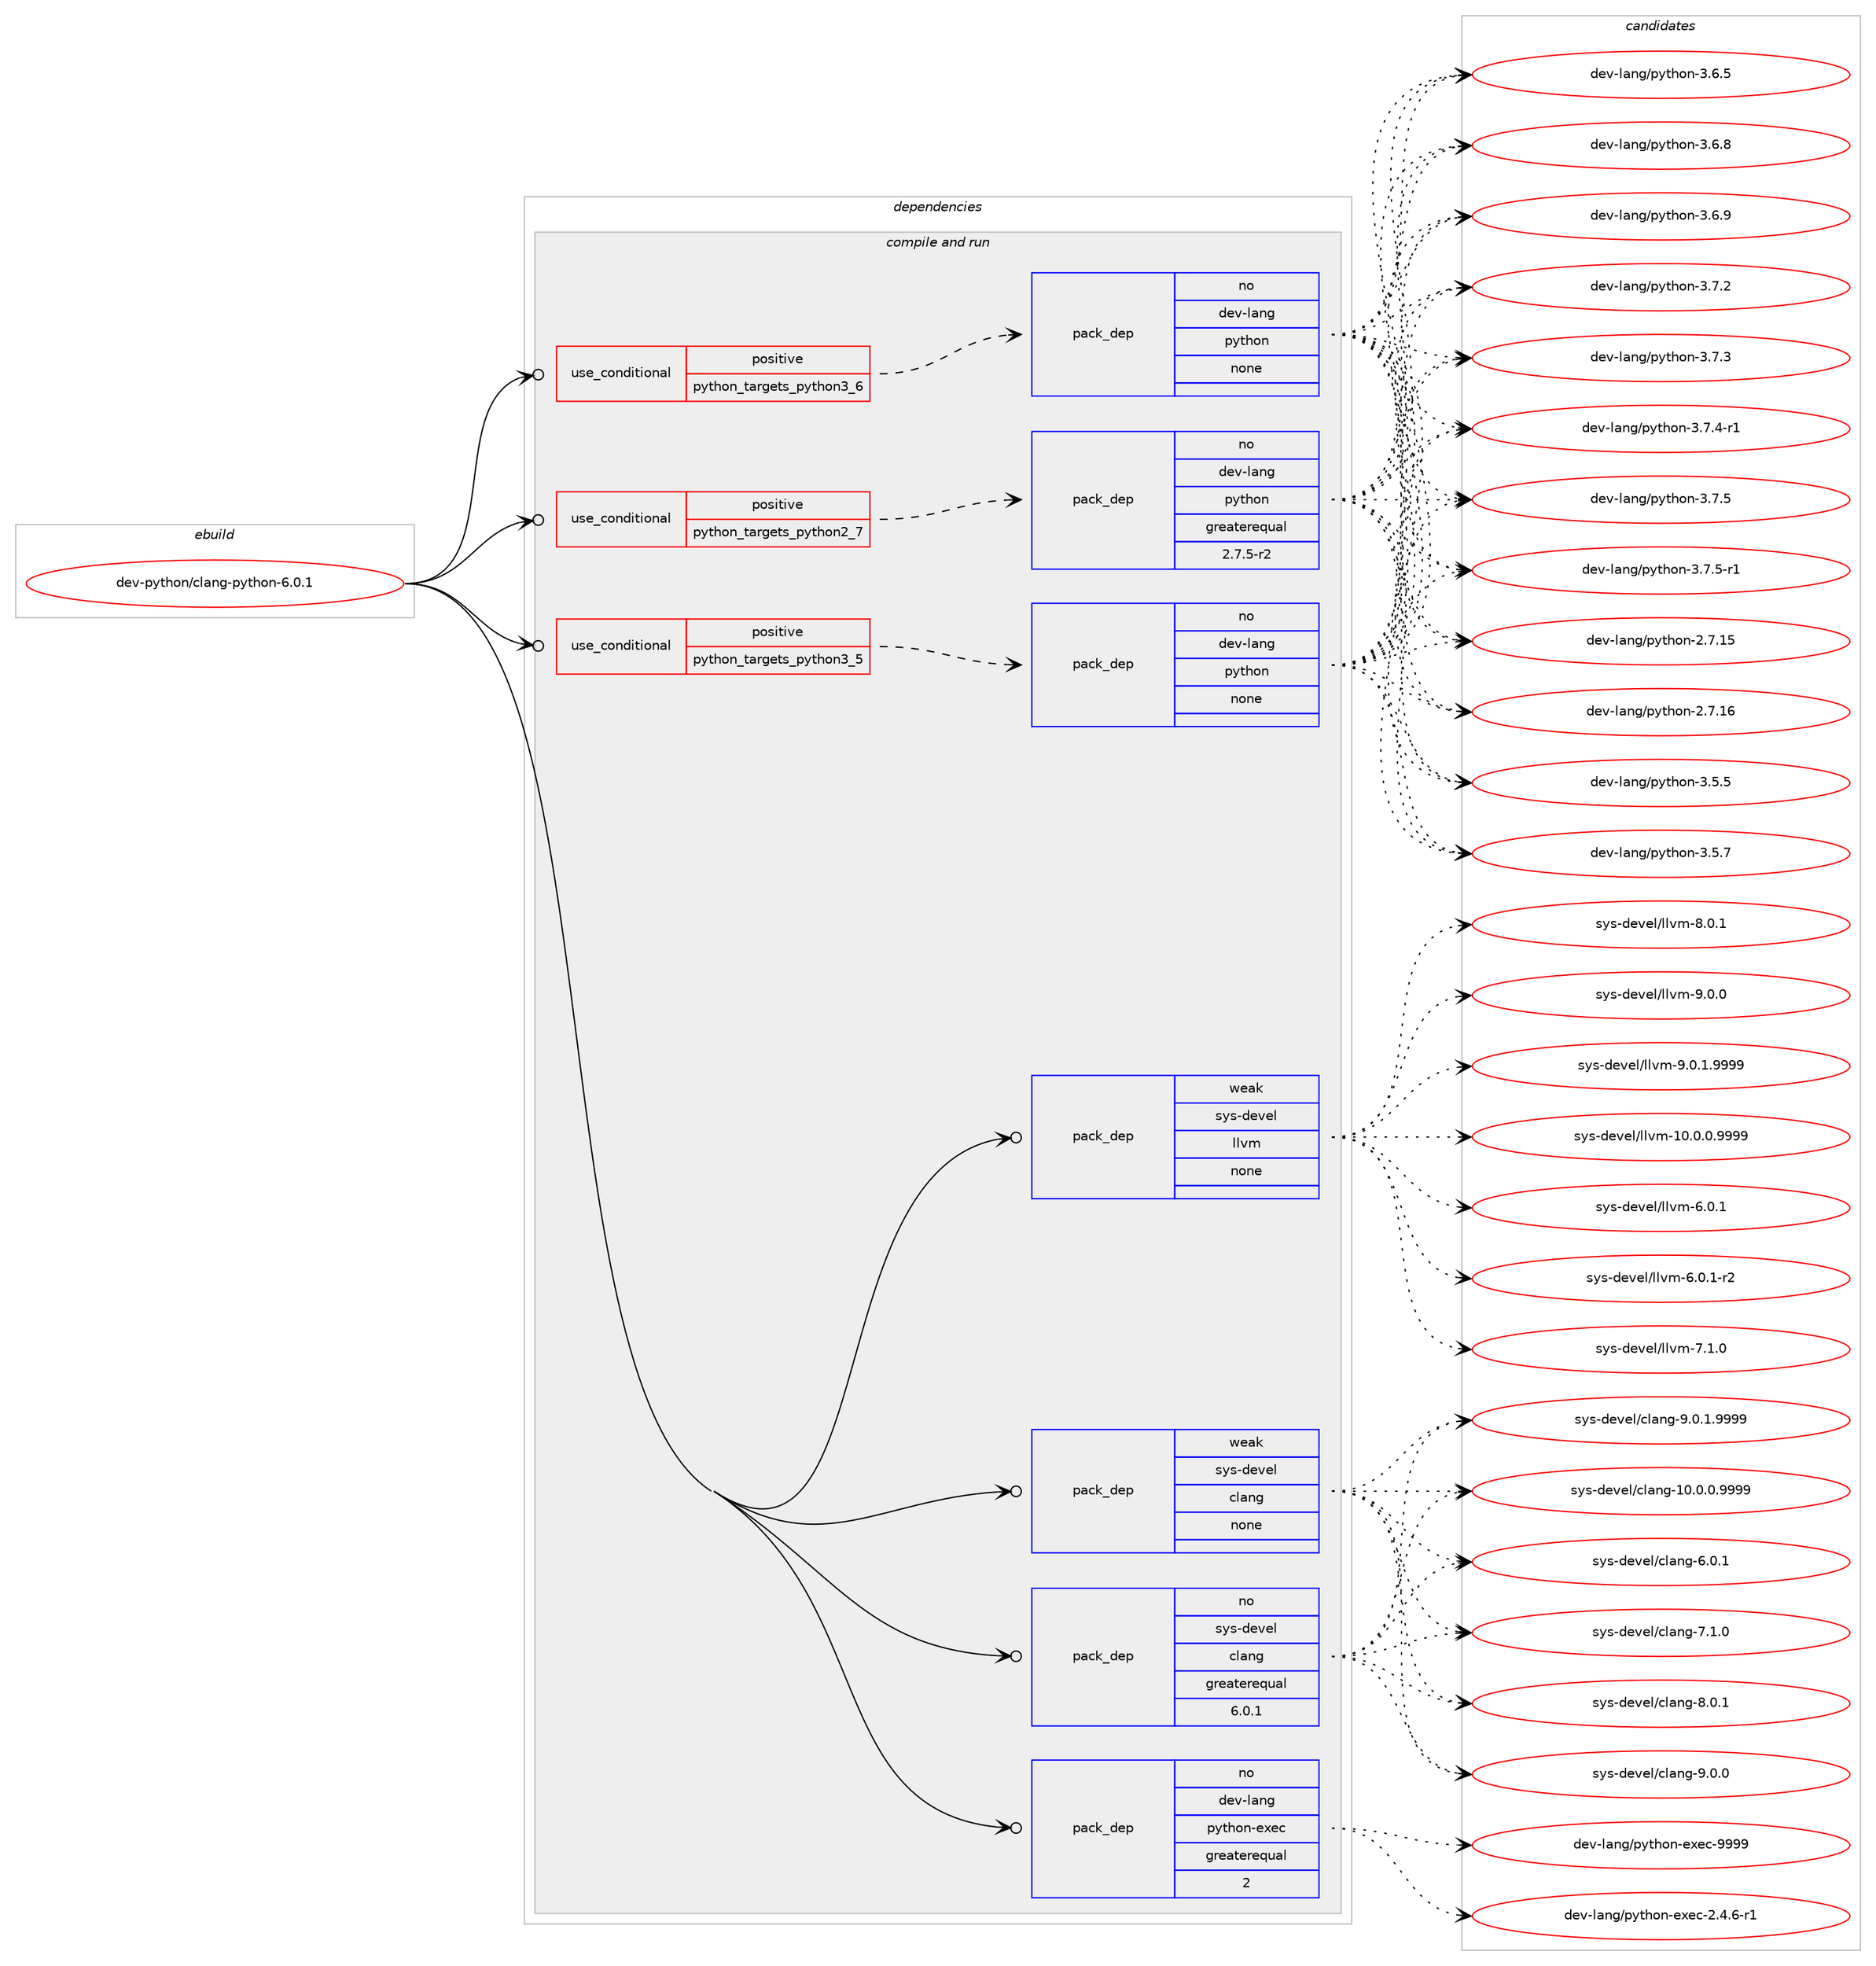 digraph prolog {

# *************
# Graph options
# *************

newrank=true;
concentrate=true;
compound=true;
graph [rankdir=LR,fontname=Helvetica,fontsize=10,ranksep=1.5];#, ranksep=2.5, nodesep=0.2];
edge  [arrowhead=vee];
node  [fontname=Helvetica,fontsize=10];

# **********
# The ebuild
# **********

subgraph cluster_leftcol {
color=gray;
rank=same;
label=<<i>ebuild</i>>;
id [label="dev-python/clang-python-6.0.1", color=red, width=4, href="../dev-python/clang-python-6.0.1.svg"];
}

# ****************
# The dependencies
# ****************

subgraph cluster_midcol {
color=gray;
label=<<i>dependencies</i>>;
subgraph cluster_compile {
fillcolor="#eeeeee";
style=filled;
label=<<i>compile</i>>;
}
subgraph cluster_compileandrun {
fillcolor="#eeeeee";
style=filled;
label=<<i>compile and run</i>>;
subgraph cond137515 {
dependency598880 [label=<<TABLE BORDER="0" CELLBORDER="1" CELLSPACING="0" CELLPADDING="4"><TR><TD ROWSPAN="3" CELLPADDING="10">use_conditional</TD></TR><TR><TD>positive</TD></TR><TR><TD>python_targets_python2_7</TD></TR></TABLE>>, shape=none, color=red];
subgraph pack449586 {
dependency598881 [label=<<TABLE BORDER="0" CELLBORDER="1" CELLSPACING="0" CELLPADDING="4" WIDTH="220"><TR><TD ROWSPAN="6" CELLPADDING="30">pack_dep</TD></TR><TR><TD WIDTH="110">no</TD></TR><TR><TD>dev-lang</TD></TR><TR><TD>python</TD></TR><TR><TD>greaterequal</TD></TR><TR><TD>2.7.5-r2</TD></TR></TABLE>>, shape=none, color=blue];
}
dependency598880:e -> dependency598881:w [weight=20,style="dashed",arrowhead="vee"];
}
id:e -> dependency598880:w [weight=20,style="solid",arrowhead="odotvee"];
subgraph cond137516 {
dependency598882 [label=<<TABLE BORDER="0" CELLBORDER="1" CELLSPACING="0" CELLPADDING="4"><TR><TD ROWSPAN="3" CELLPADDING="10">use_conditional</TD></TR><TR><TD>positive</TD></TR><TR><TD>python_targets_python3_5</TD></TR></TABLE>>, shape=none, color=red];
subgraph pack449587 {
dependency598883 [label=<<TABLE BORDER="0" CELLBORDER="1" CELLSPACING="0" CELLPADDING="4" WIDTH="220"><TR><TD ROWSPAN="6" CELLPADDING="30">pack_dep</TD></TR><TR><TD WIDTH="110">no</TD></TR><TR><TD>dev-lang</TD></TR><TR><TD>python</TD></TR><TR><TD>none</TD></TR><TR><TD></TD></TR></TABLE>>, shape=none, color=blue];
}
dependency598882:e -> dependency598883:w [weight=20,style="dashed",arrowhead="vee"];
}
id:e -> dependency598882:w [weight=20,style="solid",arrowhead="odotvee"];
subgraph cond137517 {
dependency598884 [label=<<TABLE BORDER="0" CELLBORDER="1" CELLSPACING="0" CELLPADDING="4"><TR><TD ROWSPAN="3" CELLPADDING="10">use_conditional</TD></TR><TR><TD>positive</TD></TR><TR><TD>python_targets_python3_6</TD></TR></TABLE>>, shape=none, color=red];
subgraph pack449588 {
dependency598885 [label=<<TABLE BORDER="0" CELLBORDER="1" CELLSPACING="0" CELLPADDING="4" WIDTH="220"><TR><TD ROWSPAN="6" CELLPADDING="30">pack_dep</TD></TR><TR><TD WIDTH="110">no</TD></TR><TR><TD>dev-lang</TD></TR><TR><TD>python</TD></TR><TR><TD>none</TD></TR><TR><TD></TD></TR></TABLE>>, shape=none, color=blue];
}
dependency598884:e -> dependency598885:w [weight=20,style="dashed",arrowhead="vee"];
}
id:e -> dependency598884:w [weight=20,style="solid",arrowhead="odotvee"];
subgraph pack449589 {
dependency598886 [label=<<TABLE BORDER="0" CELLBORDER="1" CELLSPACING="0" CELLPADDING="4" WIDTH="220"><TR><TD ROWSPAN="6" CELLPADDING="30">pack_dep</TD></TR><TR><TD WIDTH="110">no</TD></TR><TR><TD>dev-lang</TD></TR><TR><TD>python-exec</TD></TR><TR><TD>greaterequal</TD></TR><TR><TD>2</TD></TR></TABLE>>, shape=none, color=blue];
}
id:e -> dependency598886:w [weight=20,style="solid",arrowhead="odotvee"];
subgraph pack449590 {
dependency598887 [label=<<TABLE BORDER="0" CELLBORDER="1" CELLSPACING="0" CELLPADDING="4" WIDTH="220"><TR><TD ROWSPAN="6" CELLPADDING="30">pack_dep</TD></TR><TR><TD WIDTH="110">no</TD></TR><TR><TD>sys-devel</TD></TR><TR><TD>clang</TD></TR><TR><TD>greaterequal</TD></TR><TR><TD>6.0.1</TD></TR></TABLE>>, shape=none, color=blue];
}
id:e -> dependency598887:w [weight=20,style="solid",arrowhead="odotvee"];
subgraph pack449591 {
dependency598888 [label=<<TABLE BORDER="0" CELLBORDER="1" CELLSPACING="0" CELLPADDING="4" WIDTH="220"><TR><TD ROWSPAN="6" CELLPADDING="30">pack_dep</TD></TR><TR><TD WIDTH="110">weak</TD></TR><TR><TD>sys-devel</TD></TR><TR><TD>clang</TD></TR><TR><TD>none</TD></TR><TR><TD></TD></TR></TABLE>>, shape=none, color=blue];
}
id:e -> dependency598888:w [weight=20,style="solid",arrowhead="odotvee"];
subgraph pack449592 {
dependency598889 [label=<<TABLE BORDER="0" CELLBORDER="1" CELLSPACING="0" CELLPADDING="4" WIDTH="220"><TR><TD ROWSPAN="6" CELLPADDING="30">pack_dep</TD></TR><TR><TD WIDTH="110">weak</TD></TR><TR><TD>sys-devel</TD></TR><TR><TD>llvm</TD></TR><TR><TD>none</TD></TR><TR><TD></TD></TR></TABLE>>, shape=none, color=blue];
}
id:e -> dependency598889:w [weight=20,style="solid",arrowhead="odotvee"];
}
subgraph cluster_run {
fillcolor="#eeeeee";
style=filled;
label=<<i>run</i>>;
}
}

# **************
# The candidates
# **************

subgraph cluster_choices {
rank=same;
color=gray;
label=<<i>candidates</i>>;

subgraph choice449586 {
color=black;
nodesep=1;
choice10010111845108971101034711212111610411111045504655464953 [label="dev-lang/python-2.7.15", color=red, width=4,href="../dev-lang/python-2.7.15.svg"];
choice10010111845108971101034711212111610411111045504655464954 [label="dev-lang/python-2.7.16", color=red, width=4,href="../dev-lang/python-2.7.16.svg"];
choice100101118451089711010347112121116104111110455146534653 [label="dev-lang/python-3.5.5", color=red, width=4,href="../dev-lang/python-3.5.5.svg"];
choice100101118451089711010347112121116104111110455146534655 [label="dev-lang/python-3.5.7", color=red, width=4,href="../dev-lang/python-3.5.7.svg"];
choice100101118451089711010347112121116104111110455146544653 [label="dev-lang/python-3.6.5", color=red, width=4,href="../dev-lang/python-3.6.5.svg"];
choice100101118451089711010347112121116104111110455146544656 [label="dev-lang/python-3.6.8", color=red, width=4,href="../dev-lang/python-3.6.8.svg"];
choice100101118451089711010347112121116104111110455146544657 [label="dev-lang/python-3.6.9", color=red, width=4,href="../dev-lang/python-3.6.9.svg"];
choice100101118451089711010347112121116104111110455146554650 [label="dev-lang/python-3.7.2", color=red, width=4,href="../dev-lang/python-3.7.2.svg"];
choice100101118451089711010347112121116104111110455146554651 [label="dev-lang/python-3.7.3", color=red, width=4,href="../dev-lang/python-3.7.3.svg"];
choice1001011184510897110103471121211161041111104551465546524511449 [label="dev-lang/python-3.7.4-r1", color=red, width=4,href="../dev-lang/python-3.7.4-r1.svg"];
choice100101118451089711010347112121116104111110455146554653 [label="dev-lang/python-3.7.5", color=red, width=4,href="../dev-lang/python-3.7.5.svg"];
choice1001011184510897110103471121211161041111104551465546534511449 [label="dev-lang/python-3.7.5-r1", color=red, width=4,href="../dev-lang/python-3.7.5-r1.svg"];
dependency598881:e -> choice10010111845108971101034711212111610411111045504655464953:w [style=dotted,weight="100"];
dependency598881:e -> choice10010111845108971101034711212111610411111045504655464954:w [style=dotted,weight="100"];
dependency598881:e -> choice100101118451089711010347112121116104111110455146534653:w [style=dotted,weight="100"];
dependency598881:e -> choice100101118451089711010347112121116104111110455146534655:w [style=dotted,weight="100"];
dependency598881:e -> choice100101118451089711010347112121116104111110455146544653:w [style=dotted,weight="100"];
dependency598881:e -> choice100101118451089711010347112121116104111110455146544656:w [style=dotted,weight="100"];
dependency598881:e -> choice100101118451089711010347112121116104111110455146544657:w [style=dotted,weight="100"];
dependency598881:e -> choice100101118451089711010347112121116104111110455146554650:w [style=dotted,weight="100"];
dependency598881:e -> choice100101118451089711010347112121116104111110455146554651:w [style=dotted,weight="100"];
dependency598881:e -> choice1001011184510897110103471121211161041111104551465546524511449:w [style=dotted,weight="100"];
dependency598881:e -> choice100101118451089711010347112121116104111110455146554653:w [style=dotted,weight="100"];
dependency598881:e -> choice1001011184510897110103471121211161041111104551465546534511449:w [style=dotted,weight="100"];
}
subgraph choice449587 {
color=black;
nodesep=1;
choice10010111845108971101034711212111610411111045504655464953 [label="dev-lang/python-2.7.15", color=red, width=4,href="../dev-lang/python-2.7.15.svg"];
choice10010111845108971101034711212111610411111045504655464954 [label="dev-lang/python-2.7.16", color=red, width=4,href="../dev-lang/python-2.7.16.svg"];
choice100101118451089711010347112121116104111110455146534653 [label="dev-lang/python-3.5.5", color=red, width=4,href="../dev-lang/python-3.5.5.svg"];
choice100101118451089711010347112121116104111110455146534655 [label="dev-lang/python-3.5.7", color=red, width=4,href="../dev-lang/python-3.5.7.svg"];
choice100101118451089711010347112121116104111110455146544653 [label="dev-lang/python-3.6.5", color=red, width=4,href="../dev-lang/python-3.6.5.svg"];
choice100101118451089711010347112121116104111110455146544656 [label="dev-lang/python-3.6.8", color=red, width=4,href="../dev-lang/python-3.6.8.svg"];
choice100101118451089711010347112121116104111110455146544657 [label="dev-lang/python-3.6.9", color=red, width=4,href="../dev-lang/python-3.6.9.svg"];
choice100101118451089711010347112121116104111110455146554650 [label="dev-lang/python-3.7.2", color=red, width=4,href="../dev-lang/python-3.7.2.svg"];
choice100101118451089711010347112121116104111110455146554651 [label="dev-lang/python-3.7.3", color=red, width=4,href="../dev-lang/python-3.7.3.svg"];
choice1001011184510897110103471121211161041111104551465546524511449 [label="dev-lang/python-3.7.4-r1", color=red, width=4,href="../dev-lang/python-3.7.4-r1.svg"];
choice100101118451089711010347112121116104111110455146554653 [label="dev-lang/python-3.7.5", color=red, width=4,href="../dev-lang/python-3.7.5.svg"];
choice1001011184510897110103471121211161041111104551465546534511449 [label="dev-lang/python-3.7.5-r1", color=red, width=4,href="../dev-lang/python-3.7.5-r1.svg"];
dependency598883:e -> choice10010111845108971101034711212111610411111045504655464953:w [style=dotted,weight="100"];
dependency598883:e -> choice10010111845108971101034711212111610411111045504655464954:w [style=dotted,weight="100"];
dependency598883:e -> choice100101118451089711010347112121116104111110455146534653:w [style=dotted,weight="100"];
dependency598883:e -> choice100101118451089711010347112121116104111110455146534655:w [style=dotted,weight="100"];
dependency598883:e -> choice100101118451089711010347112121116104111110455146544653:w [style=dotted,weight="100"];
dependency598883:e -> choice100101118451089711010347112121116104111110455146544656:w [style=dotted,weight="100"];
dependency598883:e -> choice100101118451089711010347112121116104111110455146544657:w [style=dotted,weight="100"];
dependency598883:e -> choice100101118451089711010347112121116104111110455146554650:w [style=dotted,weight="100"];
dependency598883:e -> choice100101118451089711010347112121116104111110455146554651:w [style=dotted,weight="100"];
dependency598883:e -> choice1001011184510897110103471121211161041111104551465546524511449:w [style=dotted,weight="100"];
dependency598883:e -> choice100101118451089711010347112121116104111110455146554653:w [style=dotted,weight="100"];
dependency598883:e -> choice1001011184510897110103471121211161041111104551465546534511449:w [style=dotted,weight="100"];
}
subgraph choice449588 {
color=black;
nodesep=1;
choice10010111845108971101034711212111610411111045504655464953 [label="dev-lang/python-2.7.15", color=red, width=4,href="../dev-lang/python-2.7.15.svg"];
choice10010111845108971101034711212111610411111045504655464954 [label="dev-lang/python-2.7.16", color=red, width=4,href="../dev-lang/python-2.7.16.svg"];
choice100101118451089711010347112121116104111110455146534653 [label="dev-lang/python-3.5.5", color=red, width=4,href="../dev-lang/python-3.5.5.svg"];
choice100101118451089711010347112121116104111110455146534655 [label="dev-lang/python-3.5.7", color=red, width=4,href="../dev-lang/python-3.5.7.svg"];
choice100101118451089711010347112121116104111110455146544653 [label="dev-lang/python-3.6.5", color=red, width=4,href="../dev-lang/python-3.6.5.svg"];
choice100101118451089711010347112121116104111110455146544656 [label="dev-lang/python-3.6.8", color=red, width=4,href="../dev-lang/python-3.6.8.svg"];
choice100101118451089711010347112121116104111110455146544657 [label="dev-lang/python-3.6.9", color=red, width=4,href="../dev-lang/python-3.6.9.svg"];
choice100101118451089711010347112121116104111110455146554650 [label="dev-lang/python-3.7.2", color=red, width=4,href="../dev-lang/python-3.7.2.svg"];
choice100101118451089711010347112121116104111110455146554651 [label="dev-lang/python-3.7.3", color=red, width=4,href="../dev-lang/python-3.7.3.svg"];
choice1001011184510897110103471121211161041111104551465546524511449 [label="dev-lang/python-3.7.4-r1", color=red, width=4,href="../dev-lang/python-3.7.4-r1.svg"];
choice100101118451089711010347112121116104111110455146554653 [label="dev-lang/python-3.7.5", color=red, width=4,href="../dev-lang/python-3.7.5.svg"];
choice1001011184510897110103471121211161041111104551465546534511449 [label="dev-lang/python-3.7.5-r1", color=red, width=4,href="../dev-lang/python-3.7.5-r1.svg"];
dependency598885:e -> choice10010111845108971101034711212111610411111045504655464953:w [style=dotted,weight="100"];
dependency598885:e -> choice10010111845108971101034711212111610411111045504655464954:w [style=dotted,weight="100"];
dependency598885:e -> choice100101118451089711010347112121116104111110455146534653:w [style=dotted,weight="100"];
dependency598885:e -> choice100101118451089711010347112121116104111110455146534655:w [style=dotted,weight="100"];
dependency598885:e -> choice100101118451089711010347112121116104111110455146544653:w [style=dotted,weight="100"];
dependency598885:e -> choice100101118451089711010347112121116104111110455146544656:w [style=dotted,weight="100"];
dependency598885:e -> choice100101118451089711010347112121116104111110455146544657:w [style=dotted,weight="100"];
dependency598885:e -> choice100101118451089711010347112121116104111110455146554650:w [style=dotted,weight="100"];
dependency598885:e -> choice100101118451089711010347112121116104111110455146554651:w [style=dotted,weight="100"];
dependency598885:e -> choice1001011184510897110103471121211161041111104551465546524511449:w [style=dotted,weight="100"];
dependency598885:e -> choice100101118451089711010347112121116104111110455146554653:w [style=dotted,weight="100"];
dependency598885:e -> choice1001011184510897110103471121211161041111104551465546534511449:w [style=dotted,weight="100"];
}
subgraph choice449589 {
color=black;
nodesep=1;
choice10010111845108971101034711212111610411111045101120101994550465246544511449 [label="dev-lang/python-exec-2.4.6-r1", color=red, width=4,href="../dev-lang/python-exec-2.4.6-r1.svg"];
choice10010111845108971101034711212111610411111045101120101994557575757 [label="dev-lang/python-exec-9999", color=red, width=4,href="../dev-lang/python-exec-9999.svg"];
dependency598886:e -> choice10010111845108971101034711212111610411111045101120101994550465246544511449:w [style=dotted,weight="100"];
dependency598886:e -> choice10010111845108971101034711212111610411111045101120101994557575757:w [style=dotted,weight="100"];
}
subgraph choice449590 {
color=black;
nodesep=1;
choice11512111545100101118101108479910897110103454948464846484657575757 [label="sys-devel/clang-10.0.0.9999", color=red, width=4,href="../sys-devel/clang-10.0.0.9999.svg"];
choice11512111545100101118101108479910897110103455446484649 [label="sys-devel/clang-6.0.1", color=red, width=4,href="../sys-devel/clang-6.0.1.svg"];
choice11512111545100101118101108479910897110103455546494648 [label="sys-devel/clang-7.1.0", color=red, width=4,href="../sys-devel/clang-7.1.0.svg"];
choice11512111545100101118101108479910897110103455646484649 [label="sys-devel/clang-8.0.1", color=red, width=4,href="../sys-devel/clang-8.0.1.svg"];
choice11512111545100101118101108479910897110103455746484648 [label="sys-devel/clang-9.0.0", color=red, width=4,href="../sys-devel/clang-9.0.0.svg"];
choice115121115451001011181011084799108971101034557464846494657575757 [label="sys-devel/clang-9.0.1.9999", color=red, width=4,href="../sys-devel/clang-9.0.1.9999.svg"];
dependency598887:e -> choice11512111545100101118101108479910897110103454948464846484657575757:w [style=dotted,weight="100"];
dependency598887:e -> choice11512111545100101118101108479910897110103455446484649:w [style=dotted,weight="100"];
dependency598887:e -> choice11512111545100101118101108479910897110103455546494648:w [style=dotted,weight="100"];
dependency598887:e -> choice11512111545100101118101108479910897110103455646484649:w [style=dotted,weight="100"];
dependency598887:e -> choice11512111545100101118101108479910897110103455746484648:w [style=dotted,weight="100"];
dependency598887:e -> choice115121115451001011181011084799108971101034557464846494657575757:w [style=dotted,weight="100"];
}
subgraph choice449591 {
color=black;
nodesep=1;
choice11512111545100101118101108479910897110103454948464846484657575757 [label="sys-devel/clang-10.0.0.9999", color=red, width=4,href="../sys-devel/clang-10.0.0.9999.svg"];
choice11512111545100101118101108479910897110103455446484649 [label="sys-devel/clang-6.0.1", color=red, width=4,href="../sys-devel/clang-6.0.1.svg"];
choice11512111545100101118101108479910897110103455546494648 [label="sys-devel/clang-7.1.0", color=red, width=4,href="../sys-devel/clang-7.1.0.svg"];
choice11512111545100101118101108479910897110103455646484649 [label="sys-devel/clang-8.0.1", color=red, width=4,href="../sys-devel/clang-8.0.1.svg"];
choice11512111545100101118101108479910897110103455746484648 [label="sys-devel/clang-9.0.0", color=red, width=4,href="../sys-devel/clang-9.0.0.svg"];
choice115121115451001011181011084799108971101034557464846494657575757 [label="sys-devel/clang-9.0.1.9999", color=red, width=4,href="../sys-devel/clang-9.0.1.9999.svg"];
dependency598888:e -> choice11512111545100101118101108479910897110103454948464846484657575757:w [style=dotted,weight="100"];
dependency598888:e -> choice11512111545100101118101108479910897110103455446484649:w [style=dotted,weight="100"];
dependency598888:e -> choice11512111545100101118101108479910897110103455546494648:w [style=dotted,weight="100"];
dependency598888:e -> choice11512111545100101118101108479910897110103455646484649:w [style=dotted,weight="100"];
dependency598888:e -> choice11512111545100101118101108479910897110103455746484648:w [style=dotted,weight="100"];
dependency598888:e -> choice115121115451001011181011084799108971101034557464846494657575757:w [style=dotted,weight="100"];
}
subgraph choice449592 {
color=black;
nodesep=1;
choice1151211154510010111810110847108108118109454948464846484657575757 [label="sys-devel/llvm-10.0.0.9999", color=red, width=4,href="../sys-devel/llvm-10.0.0.9999.svg"];
choice1151211154510010111810110847108108118109455446484649 [label="sys-devel/llvm-6.0.1", color=red, width=4,href="../sys-devel/llvm-6.0.1.svg"];
choice11512111545100101118101108471081081181094554464846494511450 [label="sys-devel/llvm-6.0.1-r2", color=red, width=4,href="../sys-devel/llvm-6.0.1-r2.svg"];
choice1151211154510010111810110847108108118109455546494648 [label="sys-devel/llvm-7.1.0", color=red, width=4,href="../sys-devel/llvm-7.1.0.svg"];
choice1151211154510010111810110847108108118109455646484649 [label="sys-devel/llvm-8.0.1", color=red, width=4,href="../sys-devel/llvm-8.0.1.svg"];
choice1151211154510010111810110847108108118109455746484648 [label="sys-devel/llvm-9.0.0", color=red, width=4,href="../sys-devel/llvm-9.0.0.svg"];
choice11512111545100101118101108471081081181094557464846494657575757 [label="sys-devel/llvm-9.0.1.9999", color=red, width=4,href="../sys-devel/llvm-9.0.1.9999.svg"];
dependency598889:e -> choice1151211154510010111810110847108108118109454948464846484657575757:w [style=dotted,weight="100"];
dependency598889:e -> choice1151211154510010111810110847108108118109455446484649:w [style=dotted,weight="100"];
dependency598889:e -> choice11512111545100101118101108471081081181094554464846494511450:w [style=dotted,weight="100"];
dependency598889:e -> choice1151211154510010111810110847108108118109455546494648:w [style=dotted,weight="100"];
dependency598889:e -> choice1151211154510010111810110847108108118109455646484649:w [style=dotted,weight="100"];
dependency598889:e -> choice1151211154510010111810110847108108118109455746484648:w [style=dotted,weight="100"];
dependency598889:e -> choice11512111545100101118101108471081081181094557464846494657575757:w [style=dotted,weight="100"];
}
}

}
